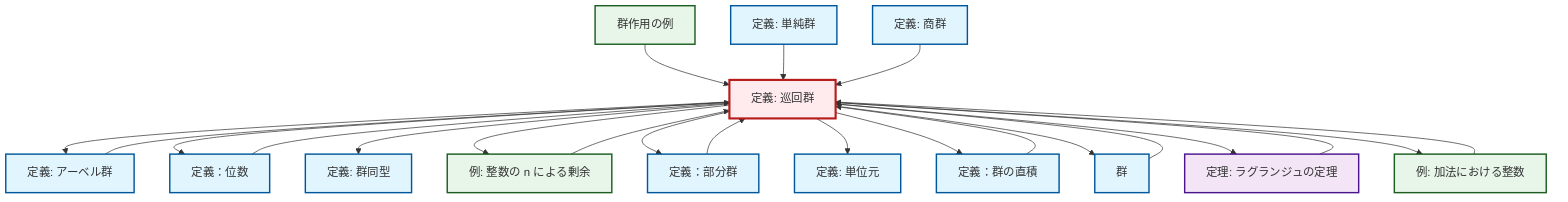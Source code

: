 graph TD
    classDef definition fill:#e1f5fe,stroke:#01579b,stroke-width:2px
    classDef theorem fill:#f3e5f5,stroke:#4a148c,stroke-width:2px
    classDef axiom fill:#fff3e0,stroke:#e65100,stroke-width:2px
    classDef example fill:#e8f5e9,stroke:#1b5e20,stroke-width:2px
    classDef current fill:#ffebee,stroke:#b71c1c,stroke-width:3px
    def-simple-group["定義: 単純群"]:::definition
    def-identity-element["定義: 単位元"]:::definition
    def-subgroup["定義：部分群"]:::definition
    def-isomorphism["定義: 群同型"]:::definition
    def-cyclic-group["定義: 巡回群"]:::definition
    def-order["定義：位数"]:::definition
    thm-lagrange["定理: ラグランジュの定理"]:::theorem
    def-abelian-group["定義: アーベル群"]:::definition
    ex-integers-addition["例: 加法における整数"]:::example
    def-quotient-group["定義: 商群"]:::definition
    ex-group-action-examples["群作用の例"]:::example
    def-direct-product["定義：群の直積"]:::definition
    def-group["群"]:::definition
    ex-quotient-integers-mod-n["例: 整数の n による剰余"]:::example
    def-cyclic-group --> def-abelian-group
    ex-group-action-examples --> def-cyclic-group
    def-cyclic-group --> def-order
    def-cyclic-group --> def-isomorphism
    def-direct-product --> def-cyclic-group
    ex-quotient-integers-mod-n --> def-cyclic-group
    def-cyclic-group --> ex-quotient-integers-mod-n
    ex-integers-addition --> def-cyclic-group
    thm-lagrange --> def-cyclic-group
    def-abelian-group --> def-cyclic-group
    def-simple-group --> def-cyclic-group
    def-cyclic-group --> def-subgroup
    def-subgroup --> def-cyclic-group
    def-cyclic-group --> def-identity-element
    def-quotient-group --> def-cyclic-group
    def-group --> def-cyclic-group
    def-cyclic-group --> def-direct-product
    def-cyclic-group --> def-group
    def-cyclic-group --> thm-lagrange
    def-cyclic-group --> ex-integers-addition
    def-order --> def-cyclic-group
    class def-cyclic-group current